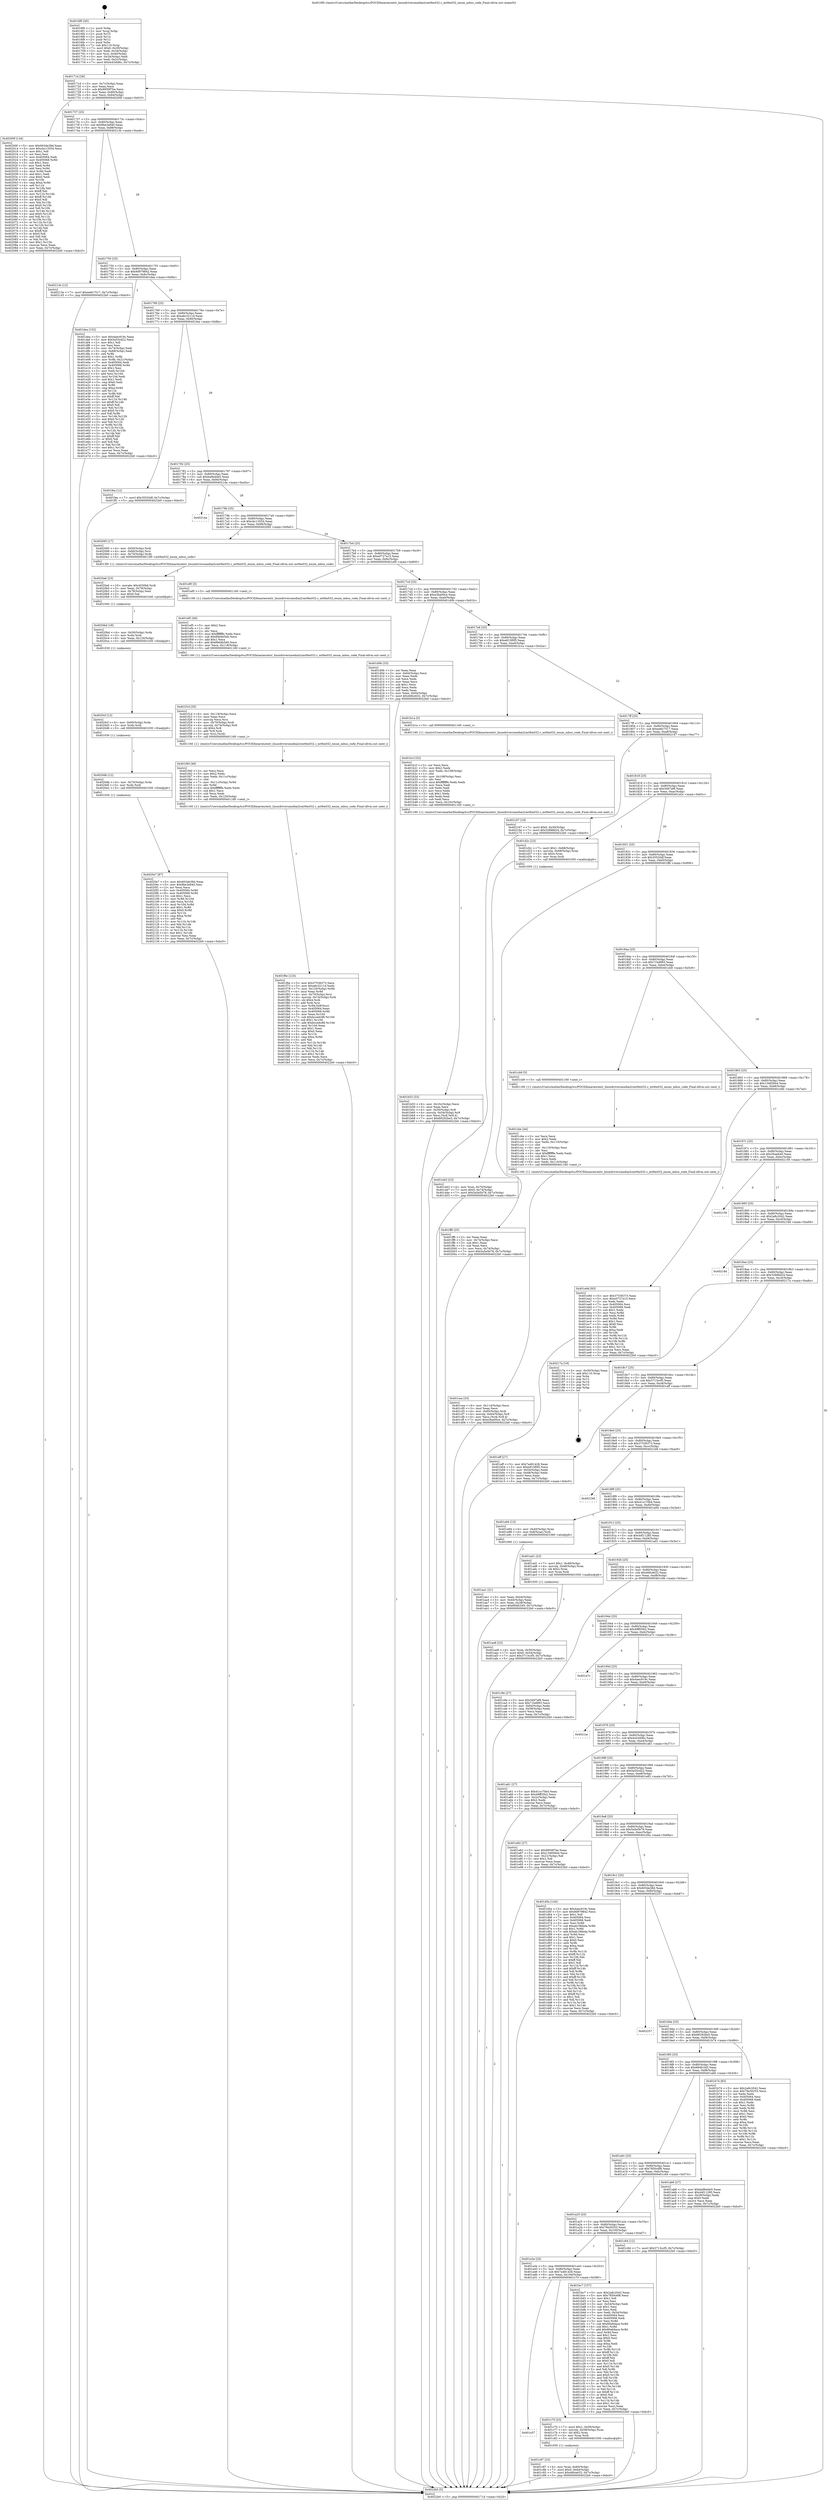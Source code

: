digraph "0x4016f0" {
  label = "0x4016f0 (/mnt/c/Users/mathe/Desktop/tcc/POCII/binaries/extr_linuxdriversmediai2cmt9m032.c_mt9m032_enum_mbus_code_Final-ollvm.out::main(0))"
  labelloc = "t"
  node[shape=record]

  Entry [label="",width=0.3,height=0.3,shape=circle,fillcolor=black,style=filled]
  "0x40171d" [label="{
     0x40171d [26]\l
     | [instrs]\l
     &nbsp;&nbsp;0x40171d \<+3\>: mov -0x7c(%rbp),%eax\l
     &nbsp;&nbsp;0x401720 \<+2\>: mov %eax,%ecx\l
     &nbsp;&nbsp;0x401722 \<+6\>: sub $0x8959f7be,%ecx\l
     &nbsp;&nbsp;0x401728 \<+3\>: mov %eax,-0x80(%rbp)\l
     &nbsp;&nbsp;0x40172b \<+6\>: mov %ecx,-0x84(%rbp)\l
     &nbsp;&nbsp;0x401731 \<+6\>: je 000000000040200f \<main+0x91f\>\l
  }"]
  "0x40200f" [label="{
     0x40200f [134]\l
     | [instrs]\l
     &nbsp;&nbsp;0x40200f \<+5\>: mov $0x603de38d,%eax\l
     &nbsp;&nbsp;0x402014 \<+5\>: mov $0xcbc13554,%ecx\l
     &nbsp;&nbsp;0x402019 \<+2\>: mov $0x1,%dl\l
     &nbsp;&nbsp;0x40201b \<+2\>: xor %esi,%esi\l
     &nbsp;&nbsp;0x40201d \<+7\>: mov 0x405064,%edi\l
     &nbsp;&nbsp;0x402024 \<+8\>: mov 0x405068,%r8d\l
     &nbsp;&nbsp;0x40202c \<+3\>: sub $0x1,%esi\l
     &nbsp;&nbsp;0x40202f \<+3\>: mov %edi,%r9d\l
     &nbsp;&nbsp;0x402032 \<+3\>: add %esi,%r9d\l
     &nbsp;&nbsp;0x402035 \<+4\>: imul %r9d,%edi\l
     &nbsp;&nbsp;0x402039 \<+3\>: and $0x1,%edi\l
     &nbsp;&nbsp;0x40203c \<+3\>: cmp $0x0,%edi\l
     &nbsp;&nbsp;0x40203f \<+4\>: sete %r10b\l
     &nbsp;&nbsp;0x402043 \<+4\>: cmp $0xa,%r8d\l
     &nbsp;&nbsp;0x402047 \<+4\>: setl %r11b\l
     &nbsp;&nbsp;0x40204b \<+3\>: mov %r10b,%bl\l
     &nbsp;&nbsp;0x40204e \<+3\>: xor $0xff,%bl\l
     &nbsp;&nbsp;0x402051 \<+3\>: mov %r11b,%r14b\l
     &nbsp;&nbsp;0x402054 \<+4\>: xor $0xff,%r14b\l
     &nbsp;&nbsp;0x402058 \<+3\>: xor $0x0,%dl\l
     &nbsp;&nbsp;0x40205b \<+3\>: mov %bl,%r15b\l
     &nbsp;&nbsp;0x40205e \<+4\>: and $0x0,%r15b\l
     &nbsp;&nbsp;0x402062 \<+3\>: and %dl,%r10b\l
     &nbsp;&nbsp;0x402065 \<+3\>: mov %r14b,%r12b\l
     &nbsp;&nbsp;0x402068 \<+4\>: and $0x0,%r12b\l
     &nbsp;&nbsp;0x40206c \<+3\>: and %dl,%r11b\l
     &nbsp;&nbsp;0x40206f \<+3\>: or %r10b,%r15b\l
     &nbsp;&nbsp;0x402072 \<+3\>: or %r11b,%r12b\l
     &nbsp;&nbsp;0x402075 \<+3\>: xor %r12b,%r15b\l
     &nbsp;&nbsp;0x402078 \<+3\>: or %r14b,%bl\l
     &nbsp;&nbsp;0x40207b \<+3\>: xor $0xff,%bl\l
     &nbsp;&nbsp;0x40207e \<+3\>: or $0x0,%dl\l
     &nbsp;&nbsp;0x402081 \<+2\>: and %dl,%bl\l
     &nbsp;&nbsp;0x402083 \<+3\>: or %bl,%r15b\l
     &nbsp;&nbsp;0x402086 \<+4\>: test $0x1,%r15b\l
     &nbsp;&nbsp;0x40208a \<+3\>: cmovne %ecx,%eax\l
     &nbsp;&nbsp;0x40208d \<+3\>: mov %eax,-0x7c(%rbp)\l
     &nbsp;&nbsp;0x402090 \<+5\>: jmp 00000000004022b0 \<main+0xbc0\>\l
  }"]
  "0x401737" [label="{
     0x401737 [25]\l
     | [instrs]\l
     &nbsp;&nbsp;0x401737 \<+5\>: jmp 000000000040173c \<main+0x4c\>\l
     &nbsp;&nbsp;0x40173c \<+3\>: mov -0x80(%rbp),%eax\l
     &nbsp;&nbsp;0x40173f \<+5\>: sub $0x9be3a940,%eax\l
     &nbsp;&nbsp;0x401744 \<+6\>: mov %eax,-0x88(%rbp)\l
     &nbsp;&nbsp;0x40174a \<+6\>: je 000000000040213e \<main+0xa4e\>\l
  }"]
  Exit [label="",width=0.3,height=0.3,shape=circle,fillcolor=black,style=filled,peripheries=2]
  "0x40213e" [label="{
     0x40213e [12]\l
     | [instrs]\l
     &nbsp;&nbsp;0x40213e \<+7\>: movl $0xee6c7517,-0x7c(%rbp)\l
     &nbsp;&nbsp;0x402145 \<+5\>: jmp 00000000004022b0 \<main+0xbc0\>\l
  }"]
  "0x401750" [label="{
     0x401750 [25]\l
     | [instrs]\l
     &nbsp;&nbsp;0x401750 \<+5\>: jmp 0000000000401755 \<main+0x65\>\l
     &nbsp;&nbsp;0x401755 \<+3\>: mov -0x80(%rbp),%eax\l
     &nbsp;&nbsp;0x401758 \<+5\>: sub $0x9d979842,%eax\l
     &nbsp;&nbsp;0x40175d \<+6\>: mov %eax,-0x8c(%rbp)\l
     &nbsp;&nbsp;0x401763 \<+6\>: je 0000000000401dea \<main+0x6fa\>\l
  }"]
  "0x4020e7" [label="{
     0x4020e7 [87]\l
     | [instrs]\l
     &nbsp;&nbsp;0x4020e7 \<+5\>: mov $0x603de38d,%eax\l
     &nbsp;&nbsp;0x4020ec \<+5\>: mov $0x9be3a940,%esi\l
     &nbsp;&nbsp;0x4020f1 \<+2\>: xor %ecx,%ecx\l
     &nbsp;&nbsp;0x4020f3 \<+8\>: mov 0x405064,%r8d\l
     &nbsp;&nbsp;0x4020fb \<+8\>: mov 0x405068,%r9d\l
     &nbsp;&nbsp;0x402103 \<+3\>: sub $0x1,%ecx\l
     &nbsp;&nbsp;0x402106 \<+3\>: mov %r8d,%r10d\l
     &nbsp;&nbsp;0x402109 \<+3\>: add %ecx,%r10d\l
     &nbsp;&nbsp;0x40210c \<+4\>: imul %r10d,%r8d\l
     &nbsp;&nbsp;0x402110 \<+4\>: and $0x1,%r8d\l
     &nbsp;&nbsp;0x402114 \<+4\>: cmp $0x0,%r8d\l
     &nbsp;&nbsp;0x402118 \<+4\>: sete %r11b\l
     &nbsp;&nbsp;0x40211c \<+4\>: cmp $0xa,%r9d\l
     &nbsp;&nbsp;0x402120 \<+3\>: setl %bl\l
     &nbsp;&nbsp;0x402123 \<+3\>: mov %r11b,%r14b\l
     &nbsp;&nbsp;0x402126 \<+3\>: and %bl,%r14b\l
     &nbsp;&nbsp;0x402129 \<+3\>: xor %bl,%r11b\l
     &nbsp;&nbsp;0x40212c \<+3\>: or %r11b,%r14b\l
     &nbsp;&nbsp;0x40212f \<+4\>: test $0x1,%r14b\l
     &nbsp;&nbsp;0x402133 \<+3\>: cmovne %esi,%eax\l
     &nbsp;&nbsp;0x402136 \<+3\>: mov %eax,-0x7c(%rbp)\l
     &nbsp;&nbsp;0x402139 \<+5\>: jmp 00000000004022b0 \<main+0xbc0\>\l
  }"]
  "0x401dea" [label="{
     0x401dea [152]\l
     | [instrs]\l
     &nbsp;&nbsp;0x401dea \<+5\>: mov $0x4aec919c,%eax\l
     &nbsp;&nbsp;0x401def \<+5\>: mov $0x5a55cd22,%ecx\l
     &nbsp;&nbsp;0x401df4 \<+2\>: mov $0x1,%dl\l
     &nbsp;&nbsp;0x401df6 \<+2\>: xor %esi,%esi\l
     &nbsp;&nbsp;0x401df8 \<+3\>: mov -0x74(%rbp),%edi\l
     &nbsp;&nbsp;0x401dfb \<+3\>: cmp -0x68(%rbp),%edi\l
     &nbsp;&nbsp;0x401dfe \<+4\>: setl %r8b\l
     &nbsp;&nbsp;0x401e02 \<+4\>: and $0x1,%r8b\l
     &nbsp;&nbsp;0x401e06 \<+4\>: mov %r8b,-0x21(%rbp)\l
     &nbsp;&nbsp;0x401e0a \<+7\>: mov 0x405064,%edi\l
     &nbsp;&nbsp;0x401e11 \<+8\>: mov 0x405068,%r9d\l
     &nbsp;&nbsp;0x401e19 \<+3\>: sub $0x1,%esi\l
     &nbsp;&nbsp;0x401e1c \<+3\>: mov %edi,%r10d\l
     &nbsp;&nbsp;0x401e1f \<+3\>: add %esi,%r10d\l
     &nbsp;&nbsp;0x401e22 \<+4\>: imul %r10d,%edi\l
     &nbsp;&nbsp;0x401e26 \<+3\>: and $0x1,%edi\l
     &nbsp;&nbsp;0x401e29 \<+3\>: cmp $0x0,%edi\l
     &nbsp;&nbsp;0x401e2c \<+4\>: sete %r8b\l
     &nbsp;&nbsp;0x401e30 \<+4\>: cmp $0xa,%r9d\l
     &nbsp;&nbsp;0x401e34 \<+4\>: setl %r11b\l
     &nbsp;&nbsp;0x401e38 \<+3\>: mov %r8b,%bl\l
     &nbsp;&nbsp;0x401e3b \<+3\>: xor $0xff,%bl\l
     &nbsp;&nbsp;0x401e3e \<+3\>: mov %r11b,%r14b\l
     &nbsp;&nbsp;0x401e41 \<+4\>: xor $0xff,%r14b\l
     &nbsp;&nbsp;0x401e45 \<+3\>: xor $0x0,%dl\l
     &nbsp;&nbsp;0x401e48 \<+3\>: mov %bl,%r15b\l
     &nbsp;&nbsp;0x401e4b \<+4\>: and $0x0,%r15b\l
     &nbsp;&nbsp;0x401e4f \<+3\>: and %dl,%r8b\l
     &nbsp;&nbsp;0x401e52 \<+3\>: mov %r14b,%r12b\l
     &nbsp;&nbsp;0x401e55 \<+4\>: and $0x0,%r12b\l
     &nbsp;&nbsp;0x401e59 \<+3\>: and %dl,%r11b\l
     &nbsp;&nbsp;0x401e5c \<+3\>: or %r8b,%r15b\l
     &nbsp;&nbsp;0x401e5f \<+3\>: or %r11b,%r12b\l
     &nbsp;&nbsp;0x401e62 \<+3\>: xor %r12b,%r15b\l
     &nbsp;&nbsp;0x401e65 \<+3\>: or %r14b,%bl\l
     &nbsp;&nbsp;0x401e68 \<+3\>: xor $0xff,%bl\l
     &nbsp;&nbsp;0x401e6b \<+3\>: or $0x0,%dl\l
     &nbsp;&nbsp;0x401e6e \<+2\>: and %dl,%bl\l
     &nbsp;&nbsp;0x401e70 \<+3\>: or %bl,%r15b\l
     &nbsp;&nbsp;0x401e73 \<+4\>: test $0x1,%r15b\l
     &nbsp;&nbsp;0x401e77 \<+3\>: cmovne %ecx,%eax\l
     &nbsp;&nbsp;0x401e7a \<+3\>: mov %eax,-0x7c(%rbp)\l
     &nbsp;&nbsp;0x401e7d \<+5\>: jmp 00000000004022b0 \<main+0xbc0\>\l
  }"]
  "0x401769" [label="{
     0x401769 [25]\l
     | [instrs]\l
     &nbsp;&nbsp;0x401769 \<+5\>: jmp 000000000040176e \<main+0x7e\>\l
     &nbsp;&nbsp;0x40176e \<+3\>: mov -0x80(%rbp),%eax\l
     &nbsp;&nbsp;0x401771 \<+5\>: sub $0xa6c3211d,%eax\l
     &nbsp;&nbsp;0x401776 \<+6\>: mov %eax,-0x90(%rbp)\l
     &nbsp;&nbsp;0x40177c \<+6\>: je 0000000000401fea \<main+0x8fa\>\l
  }"]
  "0x4020db" [label="{
     0x4020db [12]\l
     | [instrs]\l
     &nbsp;&nbsp;0x4020db \<+4\>: mov -0x70(%rbp),%rdx\l
     &nbsp;&nbsp;0x4020df \<+3\>: mov %rdx,%rdi\l
     &nbsp;&nbsp;0x4020e2 \<+5\>: call 0000000000401030 \<free@plt\>\l
     | [calls]\l
     &nbsp;&nbsp;0x401030 \{1\} (unknown)\l
  }"]
  "0x401fea" [label="{
     0x401fea [12]\l
     | [instrs]\l
     &nbsp;&nbsp;0x401fea \<+7\>: movl $0x35520df,-0x7c(%rbp)\l
     &nbsp;&nbsp;0x401ff1 \<+5\>: jmp 00000000004022b0 \<main+0xbc0\>\l
  }"]
  "0x401782" [label="{
     0x401782 [25]\l
     | [instrs]\l
     &nbsp;&nbsp;0x401782 \<+5\>: jmp 0000000000401787 \<main+0x97\>\l
     &nbsp;&nbsp;0x401787 \<+3\>: mov -0x80(%rbp),%eax\l
     &nbsp;&nbsp;0x40178a \<+5\>: sub $0xba9b4de5,%eax\l
     &nbsp;&nbsp;0x40178f \<+6\>: mov %eax,-0x94(%rbp)\l
     &nbsp;&nbsp;0x401795 \<+6\>: je 000000000040214a \<main+0xa5a\>\l
  }"]
  "0x4020cf" [label="{
     0x4020cf [12]\l
     | [instrs]\l
     &nbsp;&nbsp;0x4020cf \<+4\>: mov -0x60(%rbp),%rdx\l
     &nbsp;&nbsp;0x4020d3 \<+3\>: mov %rdx,%rdi\l
     &nbsp;&nbsp;0x4020d6 \<+5\>: call 0000000000401030 \<free@plt\>\l
     | [calls]\l
     &nbsp;&nbsp;0x401030 \{1\} (unknown)\l
  }"]
  "0x40214a" [label="{
     0x40214a\l
  }", style=dashed]
  "0x40179b" [label="{
     0x40179b [25]\l
     | [instrs]\l
     &nbsp;&nbsp;0x40179b \<+5\>: jmp 00000000004017a0 \<main+0xb0\>\l
     &nbsp;&nbsp;0x4017a0 \<+3\>: mov -0x80(%rbp),%eax\l
     &nbsp;&nbsp;0x4017a3 \<+5\>: sub $0xcbc13554,%eax\l
     &nbsp;&nbsp;0x4017a8 \<+6\>: mov %eax,-0x98(%rbp)\l
     &nbsp;&nbsp;0x4017ae \<+6\>: je 0000000000402095 \<main+0x9a5\>\l
  }"]
  "0x4020bd" [label="{
     0x4020bd [18]\l
     | [instrs]\l
     &nbsp;&nbsp;0x4020bd \<+4\>: mov -0x50(%rbp),%rdx\l
     &nbsp;&nbsp;0x4020c1 \<+3\>: mov %rdx,%rdi\l
     &nbsp;&nbsp;0x4020c4 \<+6\>: mov %eax,-0x124(%rbp)\l
     &nbsp;&nbsp;0x4020ca \<+5\>: call 0000000000401030 \<free@plt\>\l
     | [calls]\l
     &nbsp;&nbsp;0x401030 \{1\} (unknown)\l
  }"]
  "0x402095" [label="{
     0x402095 [17]\l
     | [instrs]\l
     &nbsp;&nbsp;0x402095 \<+4\>: mov -0x50(%rbp),%rdi\l
     &nbsp;&nbsp;0x402099 \<+4\>: mov -0x60(%rbp),%rsi\l
     &nbsp;&nbsp;0x40209d \<+4\>: mov -0x70(%rbp),%rdx\l
     &nbsp;&nbsp;0x4020a1 \<+5\>: call 00000000004013f0 \<mt9m032_enum_mbus_code\>\l
     | [calls]\l
     &nbsp;&nbsp;0x4013f0 \{1\} (/mnt/c/Users/mathe/Desktop/tcc/POCII/binaries/extr_linuxdriversmediai2cmt9m032.c_mt9m032_enum_mbus_code_Final-ollvm.out::mt9m032_enum_mbus_code)\l
  }"]
  "0x4017b4" [label="{
     0x4017b4 [25]\l
     | [instrs]\l
     &nbsp;&nbsp;0x4017b4 \<+5\>: jmp 00000000004017b9 \<main+0xc9\>\l
     &nbsp;&nbsp;0x4017b9 \<+3\>: mov -0x80(%rbp),%eax\l
     &nbsp;&nbsp;0x4017bc \<+5\>: sub $0xe0727a15,%eax\l
     &nbsp;&nbsp;0x4017c1 \<+6\>: mov %eax,-0x9c(%rbp)\l
     &nbsp;&nbsp;0x4017c7 \<+6\>: je 0000000000401ef0 \<main+0x800\>\l
  }"]
  "0x4020a6" [label="{
     0x4020a6 [23]\l
     | [instrs]\l
     &nbsp;&nbsp;0x4020a6 \<+10\>: movabs $0x4030b6,%rdi\l
     &nbsp;&nbsp;0x4020b0 \<+3\>: mov %eax,-0x78(%rbp)\l
     &nbsp;&nbsp;0x4020b3 \<+3\>: mov -0x78(%rbp),%esi\l
     &nbsp;&nbsp;0x4020b6 \<+2\>: mov $0x0,%al\l
     &nbsp;&nbsp;0x4020b8 \<+5\>: call 0000000000401040 \<printf@plt\>\l
     | [calls]\l
     &nbsp;&nbsp;0x401040 \{1\} (unknown)\l
  }"]
  "0x401ef0" [label="{
     0x401ef0 [5]\l
     | [instrs]\l
     &nbsp;&nbsp;0x401ef0 \<+5\>: call 0000000000401160 \<next_i\>\l
     | [calls]\l
     &nbsp;&nbsp;0x401160 \{1\} (/mnt/c/Users/mathe/Desktop/tcc/POCII/binaries/extr_linuxdriversmediai2cmt9m032.c_mt9m032_enum_mbus_code_Final-ollvm.out::next_i)\l
  }"]
  "0x4017cd" [label="{
     0x4017cd [25]\l
     | [instrs]\l
     &nbsp;&nbsp;0x4017cd \<+5\>: jmp 00000000004017d2 \<main+0xe2\>\l
     &nbsp;&nbsp;0x4017d2 \<+3\>: mov -0x80(%rbp),%eax\l
     &nbsp;&nbsp;0x4017d5 \<+5\>: sub $0xe3ba00ce,%eax\l
     &nbsp;&nbsp;0x4017da \<+6\>: mov %eax,-0xa0(%rbp)\l
     &nbsp;&nbsp;0x4017e0 \<+6\>: je 0000000000401d0b \<main+0x61b\>\l
  }"]
  "0x401f6e" [label="{
     0x401f6e [124]\l
     | [instrs]\l
     &nbsp;&nbsp;0x401f6e \<+5\>: mov $0x37536373,%ecx\l
     &nbsp;&nbsp;0x401f73 \<+5\>: mov $0xa6c3211d,%edx\l
     &nbsp;&nbsp;0x401f78 \<+7\>: mov -0x120(%rbp),%r9d\l
     &nbsp;&nbsp;0x401f7f \<+4\>: imul %eax,%r9d\l
     &nbsp;&nbsp;0x401f83 \<+4\>: mov -0x70(%rbp),%rsi\l
     &nbsp;&nbsp;0x401f87 \<+4\>: movslq -0x74(%rbp),%rdi\l
     &nbsp;&nbsp;0x401f8b \<+4\>: shl $0x4,%rdi\l
     &nbsp;&nbsp;0x401f8f \<+3\>: add %rdi,%rsi\l
     &nbsp;&nbsp;0x401f92 \<+4\>: mov %r9d,0x8(%rsi)\l
     &nbsp;&nbsp;0x401f96 \<+7\>: mov 0x405064,%eax\l
     &nbsp;&nbsp;0x401f9d \<+8\>: mov 0x405068,%r9d\l
     &nbsp;&nbsp;0x401fa5 \<+3\>: mov %eax,%r10d\l
     &nbsp;&nbsp;0x401fa8 \<+7\>: sub $0xbccedc88,%r10d\l
     &nbsp;&nbsp;0x401faf \<+4\>: sub $0x1,%r10d\l
     &nbsp;&nbsp;0x401fb3 \<+7\>: add $0xbccedc88,%r10d\l
     &nbsp;&nbsp;0x401fba \<+4\>: imul %r10d,%eax\l
     &nbsp;&nbsp;0x401fbe \<+3\>: and $0x1,%eax\l
     &nbsp;&nbsp;0x401fc1 \<+3\>: cmp $0x0,%eax\l
     &nbsp;&nbsp;0x401fc4 \<+4\>: sete %r11b\l
     &nbsp;&nbsp;0x401fc8 \<+4\>: cmp $0xa,%r9d\l
     &nbsp;&nbsp;0x401fcc \<+3\>: setl %bl\l
     &nbsp;&nbsp;0x401fcf \<+3\>: mov %r11b,%r14b\l
     &nbsp;&nbsp;0x401fd2 \<+3\>: and %bl,%r14b\l
     &nbsp;&nbsp;0x401fd5 \<+3\>: xor %bl,%r11b\l
     &nbsp;&nbsp;0x401fd8 \<+3\>: or %r11b,%r14b\l
     &nbsp;&nbsp;0x401fdb \<+4\>: test $0x1,%r14b\l
     &nbsp;&nbsp;0x401fdf \<+3\>: cmovne %edx,%ecx\l
     &nbsp;&nbsp;0x401fe2 \<+3\>: mov %ecx,-0x7c(%rbp)\l
     &nbsp;&nbsp;0x401fe5 \<+5\>: jmp 00000000004022b0 \<main+0xbc0\>\l
  }"]
  "0x401d0b" [label="{
     0x401d0b [33]\l
     | [instrs]\l
     &nbsp;&nbsp;0x401d0b \<+2\>: xor %eax,%eax\l
     &nbsp;&nbsp;0x401d0d \<+3\>: mov -0x64(%rbp),%ecx\l
     &nbsp;&nbsp;0x401d10 \<+2\>: mov %eax,%edx\l
     &nbsp;&nbsp;0x401d12 \<+2\>: sub %ecx,%edx\l
     &nbsp;&nbsp;0x401d14 \<+2\>: mov %eax,%ecx\l
     &nbsp;&nbsp;0x401d16 \<+3\>: sub $0x1,%ecx\l
     &nbsp;&nbsp;0x401d19 \<+2\>: add %ecx,%edx\l
     &nbsp;&nbsp;0x401d1b \<+2\>: sub %edx,%eax\l
     &nbsp;&nbsp;0x401d1d \<+3\>: mov %eax,-0x64(%rbp)\l
     &nbsp;&nbsp;0x401d20 \<+7\>: movl $0x46fce632,-0x7c(%rbp)\l
     &nbsp;&nbsp;0x401d27 \<+5\>: jmp 00000000004022b0 \<main+0xbc0\>\l
  }"]
  "0x4017e6" [label="{
     0x4017e6 [25]\l
     | [instrs]\l
     &nbsp;&nbsp;0x4017e6 \<+5\>: jmp 00000000004017eb \<main+0xfb\>\l
     &nbsp;&nbsp;0x4017eb \<+3\>: mov -0x80(%rbp),%eax\l
     &nbsp;&nbsp;0x4017ee \<+5\>: sub $0xe815f0f5,%eax\l
     &nbsp;&nbsp;0x4017f3 \<+6\>: mov %eax,-0xa4(%rbp)\l
     &nbsp;&nbsp;0x4017f9 \<+6\>: je 0000000000401b1a \<main+0x42a\>\l
  }"]
  "0x401f40" [label="{
     0x401f40 [46]\l
     | [instrs]\l
     &nbsp;&nbsp;0x401f40 \<+2\>: xor %ecx,%ecx\l
     &nbsp;&nbsp;0x401f42 \<+5\>: mov $0x2,%edx\l
     &nbsp;&nbsp;0x401f47 \<+6\>: mov %edx,-0x11c(%rbp)\l
     &nbsp;&nbsp;0x401f4d \<+1\>: cltd\l
     &nbsp;&nbsp;0x401f4e \<+7\>: mov -0x11c(%rbp),%r9d\l
     &nbsp;&nbsp;0x401f55 \<+3\>: idiv %r9d\l
     &nbsp;&nbsp;0x401f58 \<+6\>: imul $0xfffffffe,%edx,%edx\l
     &nbsp;&nbsp;0x401f5e \<+3\>: sub $0x1,%ecx\l
     &nbsp;&nbsp;0x401f61 \<+2\>: sub %ecx,%edx\l
     &nbsp;&nbsp;0x401f63 \<+6\>: mov %edx,-0x120(%rbp)\l
     &nbsp;&nbsp;0x401f69 \<+5\>: call 0000000000401160 \<next_i\>\l
     | [calls]\l
     &nbsp;&nbsp;0x401160 \{1\} (/mnt/c/Users/mathe/Desktop/tcc/POCII/binaries/extr_linuxdriversmediai2cmt9m032.c_mt9m032_enum_mbus_code_Final-ollvm.out::next_i)\l
  }"]
  "0x401b1a" [label="{
     0x401b1a [5]\l
     | [instrs]\l
     &nbsp;&nbsp;0x401b1a \<+5\>: call 0000000000401160 \<next_i\>\l
     | [calls]\l
     &nbsp;&nbsp;0x401160 \{1\} (/mnt/c/Users/mathe/Desktop/tcc/POCII/binaries/extr_linuxdriversmediai2cmt9m032.c_mt9m032_enum_mbus_code_Final-ollvm.out::next_i)\l
  }"]
  "0x4017ff" [label="{
     0x4017ff [25]\l
     | [instrs]\l
     &nbsp;&nbsp;0x4017ff \<+5\>: jmp 0000000000401804 \<main+0x114\>\l
     &nbsp;&nbsp;0x401804 \<+3\>: mov -0x80(%rbp),%eax\l
     &nbsp;&nbsp;0x401807 \<+5\>: sub $0xee6c7517,%eax\l
     &nbsp;&nbsp;0x40180c \<+6\>: mov %eax,-0xa8(%rbp)\l
     &nbsp;&nbsp;0x401812 \<+6\>: je 0000000000402167 \<main+0xa77\>\l
  }"]
  "0x401f1d" [label="{
     0x401f1d [35]\l
     | [instrs]\l
     &nbsp;&nbsp;0x401f1d \<+6\>: mov -0x118(%rbp),%ecx\l
     &nbsp;&nbsp;0x401f23 \<+3\>: imul %eax,%ecx\l
     &nbsp;&nbsp;0x401f26 \<+3\>: movslq %ecx,%rsi\l
     &nbsp;&nbsp;0x401f29 \<+4\>: mov -0x70(%rbp),%rdi\l
     &nbsp;&nbsp;0x401f2d \<+4\>: movslq -0x74(%rbp),%r8\l
     &nbsp;&nbsp;0x401f31 \<+4\>: shl $0x4,%r8\l
     &nbsp;&nbsp;0x401f35 \<+3\>: add %r8,%rdi\l
     &nbsp;&nbsp;0x401f38 \<+3\>: mov %rsi,(%rdi)\l
     &nbsp;&nbsp;0x401f3b \<+5\>: call 0000000000401160 \<next_i\>\l
     | [calls]\l
     &nbsp;&nbsp;0x401160 \{1\} (/mnt/c/Users/mathe/Desktop/tcc/POCII/binaries/extr_linuxdriversmediai2cmt9m032.c_mt9m032_enum_mbus_code_Final-ollvm.out::next_i)\l
  }"]
  "0x402167" [label="{
     0x402167 [19]\l
     | [instrs]\l
     &nbsp;&nbsp;0x402167 \<+7\>: movl $0x0,-0x30(%rbp)\l
     &nbsp;&nbsp;0x40216e \<+7\>: movl $0x32888d24,-0x7c(%rbp)\l
     &nbsp;&nbsp;0x402175 \<+5\>: jmp 00000000004022b0 \<main+0xbc0\>\l
  }"]
  "0x401818" [label="{
     0x401818 [25]\l
     | [instrs]\l
     &nbsp;&nbsp;0x401818 \<+5\>: jmp 000000000040181d \<main+0x12d\>\l
     &nbsp;&nbsp;0x40181d \<+3\>: mov -0x80(%rbp),%eax\l
     &nbsp;&nbsp;0x401820 \<+5\>: sub $0x3497af9,%eax\l
     &nbsp;&nbsp;0x401825 \<+6\>: mov %eax,-0xac(%rbp)\l
     &nbsp;&nbsp;0x40182b \<+6\>: je 0000000000401d2c \<main+0x63c\>\l
  }"]
  "0x401ef5" [label="{
     0x401ef5 [40]\l
     | [instrs]\l
     &nbsp;&nbsp;0x401ef5 \<+5\>: mov $0x2,%ecx\l
     &nbsp;&nbsp;0x401efa \<+1\>: cltd\l
     &nbsp;&nbsp;0x401efb \<+2\>: idiv %ecx\l
     &nbsp;&nbsp;0x401efd \<+6\>: imul $0xfffffffe,%edx,%ecx\l
     &nbsp;&nbsp;0x401f03 \<+6\>: sub $0x89d4b5d0,%ecx\l
     &nbsp;&nbsp;0x401f09 \<+3\>: add $0x1,%ecx\l
     &nbsp;&nbsp;0x401f0c \<+6\>: add $0x89d4b5d0,%ecx\l
     &nbsp;&nbsp;0x401f12 \<+6\>: mov %ecx,-0x118(%rbp)\l
     &nbsp;&nbsp;0x401f18 \<+5\>: call 0000000000401160 \<next_i\>\l
     | [calls]\l
     &nbsp;&nbsp;0x401160 \{1\} (/mnt/c/Users/mathe/Desktop/tcc/POCII/binaries/extr_linuxdriversmediai2cmt9m032.c_mt9m032_enum_mbus_code_Final-ollvm.out::next_i)\l
  }"]
  "0x401d2c" [label="{
     0x401d2c [23]\l
     | [instrs]\l
     &nbsp;&nbsp;0x401d2c \<+7\>: movl $0x1,-0x68(%rbp)\l
     &nbsp;&nbsp;0x401d33 \<+4\>: movslq -0x68(%rbp),%rax\l
     &nbsp;&nbsp;0x401d37 \<+4\>: shl $0x4,%rax\l
     &nbsp;&nbsp;0x401d3b \<+3\>: mov %rax,%rdi\l
     &nbsp;&nbsp;0x401d3e \<+5\>: call 0000000000401050 \<malloc@plt\>\l
     | [calls]\l
     &nbsp;&nbsp;0x401050 \{1\} (unknown)\l
  }"]
  "0x401831" [label="{
     0x401831 [25]\l
     | [instrs]\l
     &nbsp;&nbsp;0x401831 \<+5\>: jmp 0000000000401836 \<main+0x146\>\l
     &nbsp;&nbsp;0x401836 \<+3\>: mov -0x80(%rbp),%eax\l
     &nbsp;&nbsp;0x401839 \<+5\>: sub $0x35520df,%eax\l
     &nbsp;&nbsp;0x40183e \<+6\>: mov %eax,-0xb0(%rbp)\l
     &nbsp;&nbsp;0x401844 \<+6\>: je 0000000000401ff6 \<main+0x906\>\l
  }"]
  "0x401d43" [label="{
     0x401d43 [23]\l
     | [instrs]\l
     &nbsp;&nbsp;0x401d43 \<+4\>: mov %rax,-0x70(%rbp)\l
     &nbsp;&nbsp;0x401d47 \<+7\>: movl $0x0,-0x74(%rbp)\l
     &nbsp;&nbsp;0x401d4e \<+7\>: movl $0x5a5e5b78,-0x7c(%rbp)\l
     &nbsp;&nbsp;0x401d55 \<+5\>: jmp 00000000004022b0 \<main+0xbc0\>\l
  }"]
  "0x401ff6" [label="{
     0x401ff6 [25]\l
     | [instrs]\l
     &nbsp;&nbsp;0x401ff6 \<+2\>: xor %eax,%eax\l
     &nbsp;&nbsp;0x401ff8 \<+3\>: mov -0x74(%rbp),%ecx\l
     &nbsp;&nbsp;0x401ffb \<+3\>: sub $0x1,%eax\l
     &nbsp;&nbsp;0x401ffe \<+2\>: sub %eax,%ecx\l
     &nbsp;&nbsp;0x402000 \<+3\>: mov %ecx,-0x74(%rbp)\l
     &nbsp;&nbsp;0x402003 \<+7\>: movl $0x5a5e5b78,-0x7c(%rbp)\l
     &nbsp;&nbsp;0x40200a \<+5\>: jmp 00000000004022b0 \<main+0xbc0\>\l
  }"]
  "0x40184a" [label="{
     0x40184a [25]\l
     | [instrs]\l
     &nbsp;&nbsp;0x40184a \<+5\>: jmp 000000000040184f \<main+0x15f\>\l
     &nbsp;&nbsp;0x40184f \<+3\>: mov -0x80(%rbp),%eax\l
     &nbsp;&nbsp;0x401852 \<+5\>: sub $0x71bd993,%eax\l
     &nbsp;&nbsp;0x401857 \<+6\>: mov %eax,-0xb4(%rbp)\l
     &nbsp;&nbsp;0x40185d \<+6\>: je 0000000000401cb9 \<main+0x5c9\>\l
  }"]
  "0x401cea" [label="{
     0x401cea [33]\l
     | [instrs]\l
     &nbsp;&nbsp;0x401cea \<+6\>: mov -0x114(%rbp),%ecx\l
     &nbsp;&nbsp;0x401cf0 \<+3\>: imul %eax,%ecx\l
     &nbsp;&nbsp;0x401cf3 \<+4\>: mov -0x60(%rbp),%rdi\l
     &nbsp;&nbsp;0x401cf7 \<+4\>: movslq -0x64(%rbp),%r8\l
     &nbsp;&nbsp;0x401cfb \<+4\>: mov %ecx,(%rdi,%r8,4)\l
     &nbsp;&nbsp;0x401cff \<+7\>: movl $0xe3ba00ce,-0x7c(%rbp)\l
     &nbsp;&nbsp;0x401d06 \<+5\>: jmp 00000000004022b0 \<main+0xbc0\>\l
  }"]
  "0x401cb9" [label="{
     0x401cb9 [5]\l
     | [instrs]\l
     &nbsp;&nbsp;0x401cb9 \<+5\>: call 0000000000401160 \<next_i\>\l
     | [calls]\l
     &nbsp;&nbsp;0x401160 \{1\} (/mnt/c/Users/mathe/Desktop/tcc/POCII/binaries/extr_linuxdriversmediai2cmt9m032.c_mt9m032_enum_mbus_code_Final-ollvm.out::next_i)\l
  }"]
  "0x401863" [label="{
     0x401863 [25]\l
     | [instrs]\l
     &nbsp;&nbsp;0x401863 \<+5\>: jmp 0000000000401868 \<main+0x178\>\l
     &nbsp;&nbsp;0x401868 \<+3\>: mov -0x80(%rbp),%eax\l
     &nbsp;&nbsp;0x40186b \<+5\>: sub $0x13485844,%eax\l
     &nbsp;&nbsp;0x401870 \<+6\>: mov %eax,-0xb8(%rbp)\l
     &nbsp;&nbsp;0x401876 \<+6\>: je 0000000000401e9d \<main+0x7ad\>\l
  }"]
  "0x401cbe" [label="{
     0x401cbe [44]\l
     | [instrs]\l
     &nbsp;&nbsp;0x401cbe \<+2\>: xor %ecx,%ecx\l
     &nbsp;&nbsp;0x401cc0 \<+5\>: mov $0x2,%edx\l
     &nbsp;&nbsp;0x401cc5 \<+6\>: mov %edx,-0x110(%rbp)\l
     &nbsp;&nbsp;0x401ccb \<+1\>: cltd\l
     &nbsp;&nbsp;0x401ccc \<+6\>: mov -0x110(%rbp),%esi\l
     &nbsp;&nbsp;0x401cd2 \<+2\>: idiv %esi\l
     &nbsp;&nbsp;0x401cd4 \<+6\>: imul $0xfffffffe,%edx,%edx\l
     &nbsp;&nbsp;0x401cda \<+3\>: sub $0x1,%ecx\l
     &nbsp;&nbsp;0x401cdd \<+2\>: sub %ecx,%edx\l
     &nbsp;&nbsp;0x401cdf \<+6\>: mov %edx,-0x114(%rbp)\l
     &nbsp;&nbsp;0x401ce5 \<+5\>: call 0000000000401160 \<next_i\>\l
     | [calls]\l
     &nbsp;&nbsp;0x401160 \{1\} (/mnt/c/Users/mathe/Desktop/tcc/POCII/binaries/extr_linuxdriversmediai2cmt9m032.c_mt9m032_enum_mbus_code_Final-ollvm.out::next_i)\l
  }"]
  "0x401e9d" [label="{
     0x401e9d [83]\l
     | [instrs]\l
     &nbsp;&nbsp;0x401e9d \<+5\>: mov $0x37536373,%eax\l
     &nbsp;&nbsp;0x401ea2 \<+5\>: mov $0xe0727a15,%ecx\l
     &nbsp;&nbsp;0x401ea7 \<+2\>: xor %edx,%edx\l
     &nbsp;&nbsp;0x401ea9 \<+7\>: mov 0x405064,%esi\l
     &nbsp;&nbsp;0x401eb0 \<+7\>: mov 0x405068,%edi\l
     &nbsp;&nbsp;0x401eb7 \<+3\>: sub $0x1,%edx\l
     &nbsp;&nbsp;0x401eba \<+3\>: mov %esi,%r8d\l
     &nbsp;&nbsp;0x401ebd \<+3\>: add %edx,%r8d\l
     &nbsp;&nbsp;0x401ec0 \<+4\>: imul %r8d,%esi\l
     &nbsp;&nbsp;0x401ec4 \<+3\>: and $0x1,%esi\l
     &nbsp;&nbsp;0x401ec7 \<+3\>: cmp $0x0,%esi\l
     &nbsp;&nbsp;0x401eca \<+4\>: sete %r9b\l
     &nbsp;&nbsp;0x401ece \<+3\>: cmp $0xa,%edi\l
     &nbsp;&nbsp;0x401ed1 \<+4\>: setl %r10b\l
     &nbsp;&nbsp;0x401ed5 \<+3\>: mov %r9b,%r11b\l
     &nbsp;&nbsp;0x401ed8 \<+3\>: and %r10b,%r11b\l
     &nbsp;&nbsp;0x401edb \<+3\>: xor %r10b,%r9b\l
     &nbsp;&nbsp;0x401ede \<+3\>: or %r9b,%r11b\l
     &nbsp;&nbsp;0x401ee1 \<+4\>: test $0x1,%r11b\l
     &nbsp;&nbsp;0x401ee5 \<+3\>: cmovne %ecx,%eax\l
     &nbsp;&nbsp;0x401ee8 \<+3\>: mov %eax,-0x7c(%rbp)\l
     &nbsp;&nbsp;0x401eeb \<+5\>: jmp 00000000004022b0 \<main+0xbc0\>\l
  }"]
  "0x40187c" [label="{
     0x40187c [25]\l
     | [instrs]\l
     &nbsp;&nbsp;0x40187c \<+5\>: jmp 0000000000401881 \<main+0x191\>\l
     &nbsp;&nbsp;0x401881 \<+3\>: mov -0x80(%rbp),%eax\l
     &nbsp;&nbsp;0x401884 \<+5\>: sub $0x26aafce0,%eax\l
     &nbsp;&nbsp;0x401889 \<+6\>: mov %eax,-0xbc(%rbp)\l
     &nbsp;&nbsp;0x40188f \<+6\>: je 0000000000402156 \<main+0xa66\>\l
  }"]
  "0x401c87" [label="{
     0x401c87 [23]\l
     | [instrs]\l
     &nbsp;&nbsp;0x401c87 \<+4\>: mov %rax,-0x60(%rbp)\l
     &nbsp;&nbsp;0x401c8b \<+7\>: movl $0x0,-0x64(%rbp)\l
     &nbsp;&nbsp;0x401c92 \<+7\>: movl $0x46fce632,-0x7c(%rbp)\l
     &nbsp;&nbsp;0x401c99 \<+5\>: jmp 00000000004022b0 \<main+0xbc0\>\l
  }"]
  "0x402156" [label="{
     0x402156\l
  }", style=dashed]
  "0x401895" [label="{
     0x401895 [25]\l
     | [instrs]\l
     &nbsp;&nbsp;0x401895 \<+5\>: jmp 000000000040189a \<main+0x1aa\>\l
     &nbsp;&nbsp;0x40189a \<+3\>: mov -0x80(%rbp),%eax\l
     &nbsp;&nbsp;0x40189d \<+5\>: sub $0x2a8c2042,%eax\l
     &nbsp;&nbsp;0x4018a2 \<+6\>: mov %eax,-0xc0(%rbp)\l
     &nbsp;&nbsp;0x4018a8 \<+6\>: je 000000000040218d \<main+0xa9d\>\l
  }"]
  "0x401a57" [label="{
     0x401a57\l
  }", style=dashed]
  "0x40218d" [label="{
     0x40218d\l
  }", style=dashed]
  "0x4018ae" [label="{
     0x4018ae [25]\l
     | [instrs]\l
     &nbsp;&nbsp;0x4018ae \<+5\>: jmp 00000000004018b3 \<main+0x1c3\>\l
     &nbsp;&nbsp;0x4018b3 \<+3\>: mov -0x80(%rbp),%eax\l
     &nbsp;&nbsp;0x4018b6 \<+5\>: sub $0x32888d24,%eax\l
     &nbsp;&nbsp;0x4018bb \<+6\>: mov %eax,-0xc4(%rbp)\l
     &nbsp;&nbsp;0x4018c1 \<+6\>: je 000000000040217a \<main+0xa8a\>\l
  }"]
  "0x401c70" [label="{
     0x401c70 [23]\l
     | [instrs]\l
     &nbsp;&nbsp;0x401c70 \<+7\>: movl $0x1,-0x58(%rbp)\l
     &nbsp;&nbsp;0x401c77 \<+4\>: movslq -0x58(%rbp),%rax\l
     &nbsp;&nbsp;0x401c7b \<+4\>: shl $0x2,%rax\l
     &nbsp;&nbsp;0x401c7f \<+3\>: mov %rax,%rdi\l
     &nbsp;&nbsp;0x401c82 \<+5\>: call 0000000000401050 \<malloc@plt\>\l
     | [calls]\l
     &nbsp;&nbsp;0x401050 \{1\} (unknown)\l
  }"]
  "0x40217a" [label="{
     0x40217a [19]\l
     | [instrs]\l
     &nbsp;&nbsp;0x40217a \<+3\>: mov -0x30(%rbp),%eax\l
     &nbsp;&nbsp;0x40217d \<+7\>: add $0x110,%rsp\l
     &nbsp;&nbsp;0x402184 \<+1\>: pop %rbx\l
     &nbsp;&nbsp;0x402185 \<+2\>: pop %r12\l
     &nbsp;&nbsp;0x402187 \<+2\>: pop %r14\l
     &nbsp;&nbsp;0x402189 \<+2\>: pop %r15\l
     &nbsp;&nbsp;0x40218b \<+1\>: pop %rbp\l
     &nbsp;&nbsp;0x40218c \<+1\>: ret\l
  }"]
  "0x4018c7" [label="{
     0x4018c7 [25]\l
     | [instrs]\l
     &nbsp;&nbsp;0x4018c7 \<+5\>: jmp 00000000004018cc \<main+0x1dc\>\l
     &nbsp;&nbsp;0x4018cc \<+3\>: mov -0x80(%rbp),%eax\l
     &nbsp;&nbsp;0x4018cf \<+5\>: sub $0x3713ccf5,%eax\l
     &nbsp;&nbsp;0x4018d4 \<+6\>: mov %eax,-0xc8(%rbp)\l
     &nbsp;&nbsp;0x4018da \<+6\>: je 0000000000401aff \<main+0x40f\>\l
  }"]
  "0x401a3e" [label="{
     0x401a3e [25]\l
     | [instrs]\l
     &nbsp;&nbsp;0x401a3e \<+5\>: jmp 0000000000401a43 \<main+0x353\>\l
     &nbsp;&nbsp;0x401a43 \<+3\>: mov -0x80(%rbp),%eax\l
     &nbsp;&nbsp;0x401a46 \<+5\>: sub $0x7a481426,%eax\l
     &nbsp;&nbsp;0x401a4b \<+6\>: mov %eax,-0x104(%rbp)\l
     &nbsp;&nbsp;0x401a51 \<+6\>: je 0000000000401c70 \<main+0x580\>\l
  }"]
  "0x401aff" [label="{
     0x401aff [27]\l
     | [instrs]\l
     &nbsp;&nbsp;0x401aff \<+5\>: mov $0x7a481426,%eax\l
     &nbsp;&nbsp;0x401b04 \<+5\>: mov $0xe815f0f5,%ecx\l
     &nbsp;&nbsp;0x401b09 \<+3\>: mov -0x54(%rbp),%edx\l
     &nbsp;&nbsp;0x401b0c \<+3\>: cmp -0x48(%rbp),%edx\l
     &nbsp;&nbsp;0x401b0f \<+3\>: cmovl %ecx,%eax\l
     &nbsp;&nbsp;0x401b12 \<+3\>: mov %eax,-0x7c(%rbp)\l
     &nbsp;&nbsp;0x401b15 \<+5\>: jmp 00000000004022b0 \<main+0xbc0\>\l
  }"]
  "0x4018e0" [label="{
     0x4018e0 [25]\l
     | [instrs]\l
     &nbsp;&nbsp;0x4018e0 \<+5\>: jmp 00000000004018e5 \<main+0x1f5\>\l
     &nbsp;&nbsp;0x4018e5 \<+3\>: mov -0x80(%rbp),%eax\l
     &nbsp;&nbsp;0x4018e8 \<+5\>: sub $0x37536373,%eax\l
     &nbsp;&nbsp;0x4018ed \<+6\>: mov %eax,-0xcc(%rbp)\l
     &nbsp;&nbsp;0x4018f3 \<+6\>: je 00000000004021b8 \<main+0xac8\>\l
  }"]
  "0x401bc7" [label="{
     0x401bc7 [157]\l
     | [instrs]\l
     &nbsp;&nbsp;0x401bc7 \<+5\>: mov $0x2a8c2042,%eax\l
     &nbsp;&nbsp;0x401bcc \<+5\>: mov $0x7850c6f6,%ecx\l
     &nbsp;&nbsp;0x401bd1 \<+2\>: mov $0x1,%dl\l
     &nbsp;&nbsp;0x401bd3 \<+2\>: xor %esi,%esi\l
     &nbsp;&nbsp;0x401bd5 \<+3\>: mov -0x54(%rbp),%edi\l
     &nbsp;&nbsp;0x401bd8 \<+3\>: sub $0x1,%esi\l
     &nbsp;&nbsp;0x401bdb \<+2\>: sub %esi,%edi\l
     &nbsp;&nbsp;0x401bdd \<+3\>: mov %edi,-0x54(%rbp)\l
     &nbsp;&nbsp;0x401be0 \<+7\>: mov 0x405064,%esi\l
     &nbsp;&nbsp;0x401be7 \<+7\>: mov 0x405068,%edi\l
     &nbsp;&nbsp;0x401bee \<+3\>: mov %esi,%r8d\l
     &nbsp;&nbsp;0x401bf1 \<+7\>: sub $0x80a6dace,%r8d\l
     &nbsp;&nbsp;0x401bf8 \<+4\>: sub $0x1,%r8d\l
     &nbsp;&nbsp;0x401bfc \<+7\>: add $0x80a6dace,%r8d\l
     &nbsp;&nbsp;0x401c03 \<+4\>: imul %r8d,%esi\l
     &nbsp;&nbsp;0x401c07 \<+3\>: and $0x1,%esi\l
     &nbsp;&nbsp;0x401c0a \<+3\>: cmp $0x0,%esi\l
     &nbsp;&nbsp;0x401c0d \<+4\>: sete %r9b\l
     &nbsp;&nbsp;0x401c11 \<+3\>: cmp $0xa,%edi\l
     &nbsp;&nbsp;0x401c14 \<+4\>: setl %r10b\l
     &nbsp;&nbsp;0x401c18 \<+3\>: mov %r9b,%r11b\l
     &nbsp;&nbsp;0x401c1b \<+4\>: xor $0xff,%r11b\l
     &nbsp;&nbsp;0x401c1f \<+3\>: mov %r10b,%bl\l
     &nbsp;&nbsp;0x401c22 \<+3\>: xor $0xff,%bl\l
     &nbsp;&nbsp;0x401c25 \<+3\>: xor $0x0,%dl\l
     &nbsp;&nbsp;0x401c28 \<+3\>: mov %r11b,%r14b\l
     &nbsp;&nbsp;0x401c2b \<+4\>: and $0x0,%r14b\l
     &nbsp;&nbsp;0x401c2f \<+3\>: and %dl,%r9b\l
     &nbsp;&nbsp;0x401c32 \<+3\>: mov %bl,%r15b\l
     &nbsp;&nbsp;0x401c35 \<+4\>: and $0x0,%r15b\l
     &nbsp;&nbsp;0x401c39 \<+3\>: and %dl,%r10b\l
     &nbsp;&nbsp;0x401c3c \<+3\>: or %r9b,%r14b\l
     &nbsp;&nbsp;0x401c3f \<+3\>: or %r10b,%r15b\l
     &nbsp;&nbsp;0x401c42 \<+3\>: xor %r15b,%r14b\l
     &nbsp;&nbsp;0x401c45 \<+3\>: or %bl,%r11b\l
     &nbsp;&nbsp;0x401c48 \<+4\>: xor $0xff,%r11b\l
     &nbsp;&nbsp;0x401c4c \<+3\>: or $0x0,%dl\l
     &nbsp;&nbsp;0x401c4f \<+3\>: and %dl,%r11b\l
     &nbsp;&nbsp;0x401c52 \<+3\>: or %r11b,%r14b\l
     &nbsp;&nbsp;0x401c55 \<+4\>: test $0x1,%r14b\l
     &nbsp;&nbsp;0x401c59 \<+3\>: cmovne %ecx,%eax\l
     &nbsp;&nbsp;0x401c5c \<+3\>: mov %eax,-0x7c(%rbp)\l
     &nbsp;&nbsp;0x401c5f \<+5\>: jmp 00000000004022b0 \<main+0xbc0\>\l
  }"]
  "0x4021b8" [label="{
     0x4021b8\l
  }", style=dashed]
  "0x4018f9" [label="{
     0x4018f9 [25]\l
     | [instrs]\l
     &nbsp;&nbsp;0x4018f9 \<+5\>: jmp 00000000004018fe \<main+0x20e\>\l
     &nbsp;&nbsp;0x4018fe \<+3\>: mov -0x80(%rbp),%eax\l
     &nbsp;&nbsp;0x401901 \<+5\>: sub $0x41cc70b4,%eax\l
     &nbsp;&nbsp;0x401906 \<+6\>: mov %eax,-0xd0(%rbp)\l
     &nbsp;&nbsp;0x40190c \<+6\>: je 0000000000401a94 \<main+0x3a4\>\l
  }"]
  "0x401a25" [label="{
     0x401a25 [25]\l
     | [instrs]\l
     &nbsp;&nbsp;0x401a25 \<+5\>: jmp 0000000000401a2a \<main+0x33a\>\l
     &nbsp;&nbsp;0x401a2a \<+3\>: mov -0x80(%rbp),%eax\l
     &nbsp;&nbsp;0x401a2d \<+5\>: sub $0x79a30253,%eax\l
     &nbsp;&nbsp;0x401a32 \<+6\>: mov %eax,-0x100(%rbp)\l
     &nbsp;&nbsp;0x401a38 \<+6\>: je 0000000000401bc7 \<main+0x4d7\>\l
  }"]
  "0x401a94" [label="{
     0x401a94 [13]\l
     | [instrs]\l
     &nbsp;&nbsp;0x401a94 \<+4\>: mov -0x40(%rbp),%rax\l
     &nbsp;&nbsp;0x401a98 \<+4\>: mov 0x8(%rax),%rdi\l
     &nbsp;&nbsp;0x401a9c \<+5\>: call 0000000000401060 \<atoi@plt\>\l
     | [calls]\l
     &nbsp;&nbsp;0x401060 \{1\} (unknown)\l
  }"]
  "0x401912" [label="{
     0x401912 [25]\l
     | [instrs]\l
     &nbsp;&nbsp;0x401912 \<+5\>: jmp 0000000000401917 \<main+0x227\>\l
     &nbsp;&nbsp;0x401917 \<+3\>: mov -0x80(%rbp),%eax\l
     &nbsp;&nbsp;0x40191a \<+5\>: sub $0x44f11285,%eax\l
     &nbsp;&nbsp;0x40191f \<+6\>: mov %eax,-0xd4(%rbp)\l
     &nbsp;&nbsp;0x401925 \<+6\>: je 0000000000401ad1 \<main+0x3e1\>\l
  }"]
  "0x401c64" [label="{
     0x401c64 [12]\l
     | [instrs]\l
     &nbsp;&nbsp;0x401c64 \<+7\>: movl $0x3713ccf5,-0x7c(%rbp)\l
     &nbsp;&nbsp;0x401c6b \<+5\>: jmp 00000000004022b0 \<main+0xbc0\>\l
  }"]
  "0x401ad1" [label="{
     0x401ad1 [23]\l
     | [instrs]\l
     &nbsp;&nbsp;0x401ad1 \<+7\>: movl $0x1,-0x48(%rbp)\l
     &nbsp;&nbsp;0x401ad8 \<+4\>: movslq -0x48(%rbp),%rax\l
     &nbsp;&nbsp;0x401adc \<+4\>: shl $0x2,%rax\l
     &nbsp;&nbsp;0x401ae0 \<+3\>: mov %rax,%rdi\l
     &nbsp;&nbsp;0x401ae3 \<+5\>: call 0000000000401050 \<malloc@plt\>\l
     | [calls]\l
     &nbsp;&nbsp;0x401050 \{1\} (unknown)\l
  }"]
  "0x40192b" [label="{
     0x40192b [25]\l
     | [instrs]\l
     &nbsp;&nbsp;0x40192b \<+5\>: jmp 0000000000401930 \<main+0x240\>\l
     &nbsp;&nbsp;0x401930 \<+3\>: mov -0x80(%rbp),%eax\l
     &nbsp;&nbsp;0x401933 \<+5\>: sub $0x46fce632,%eax\l
     &nbsp;&nbsp;0x401938 \<+6\>: mov %eax,-0xd8(%rbp)\l
     &nbsp;&nbsp;0x40193e \<+6\>: je 0000000000401c9e \<main+0x5ae\>\l
  }"]
  "0x401b53" [label="{
     0x401b53 [33]\l
     | [instrs]\l
     &nbsp;&nbsp;0x401b53 \<+6\>: mov -0x10c(%rbp),%ecx\l
     &nbsp;&nbsp;0x401b59 \<+3\>: imul %eax,%ecx\l
     &nbsp;&nbsp;0x401b5c \<+4\>: mov -0x50(%rbp),%r8\l
     &nbsp;&nbsp;0x401b60 \<+4\>: movslq -0x54(%rbp),%r9\l
     &nbsp;&nbsp;0x401b64 \<+4\>: mov %ecx,(%r8,%r9,4)\l
     &nbsp;&nbsp;0x401b68 \<+7\>: movl $0x66292be5,-0x7c(%rbp)\l
     &nbsp;&nbsp;0x401b6f \<+5\>: jmp 00000000004022b0 \<main+0xbc0\>\l
  }"]
  "0x401c9e" [label="{
     0x401c9e [27]\l
     | [instrs]\l
     &nbsp;&nbsp;0x401c9e \<+5\>: mov $0x3497af9,%eax\l
     &nbsp;&nbsp;0x401ca3 \<+5\>: mov $0x71bd993,%ecx\l
     &nbsp;&nbsp;0x401ca8 \<+3\>: mov -0x64(%rbp),%edx\l
     &nbsp;&nbsp;0x401cab \<+3\>: cmp -0x58(%rbp),%edx\l
     &nbsp;&nbsp;0x401cae \<+3\>: cmovl %ecx,%eax\l
     &nbsp;&nbsp;0x401cb1 \<+3\>: mov %eax,-0x7c(%rbp)\l
     &nbsp;&nbsp;0x401cb4 \<+5\>: jmp 00000000004022b0 \<main+0xbc0\>\l
  }"]
  "0x401944" [label="{
     0x401944 [25]\l
     | [instrs]\l
     &nbsp;&nbsp;0x401944 \<+5\>: jmp 0000000000401949 \<main+0x259\>\l
     &nbsp;&nbsp;0x401949 \<+3\>: mov -0x80(%rbp),%eax\l
     &nbsp;&nbsp;0x40194c \<+5\>: sub $0x49ff35b2,%eax\l
     &nbsp;&nbsp;0x401951 \<+6\>: mov %eax,-0xdc(%rbp)\l
     &nbsp;&nbsp;0x401957 \<+6\>: je 0000000000401a7c \<main+0x38c\>\l
  }"]
  "0x401b1f" [label="{
     0x401b1f [52]\l
     | [instrs]\l
     &nbsp;&nbsp;0x401b1f \<+2\>: xor %ecx,%ecx\l
     &nbsp;&nbsp;0x401b21 \<+5\>: mov $0x2,%edx\l
     &nbsp;&nbsp;0x401b26 \<+6\>: mov %edx,-0x108(%rbp)\l
     &nbsp;&nbsp;0x401b2c \<+1\>: cltd\l
     &nbsp;&nbsp;0x401b2d \<+6\>: mov -0x108(%rbp),%esi\l
     &nbsp;&nbsp;0x401b33 \<+2\>: idiv %esi\l
     &nbsp;&nbsp;0x401b35 \<+6\>: imul $0xfffffffe,%edx,%edx\l
     &nbsp;&nbsp;0x401b3b \<+2\>: mov %ecx,%edi\l
     &nbsp;&nbsp;0x401b3d \<+2\>: sub %edx,%edi\l
     &nbsp;&nbsp;0x401b3f \<+2\>: mov %ecx,%edx\l
     &nbsp;&nbsp;0x401b41 \<+3\>: sub $0x1,%edx\l
     &nbsp;&nbsp;0x401b44 \<+2\>: add %edx,%edi\l
     &nbsp;&nbsp;0x401b46 \<+2\>: sub %edi,%ecx\l
     &nbsp;&nbsp;0x401b48 \<+6\>: mov %ecx,-0x10c(%rbp)\l
     &nbsp;&nbsp;0x401b4e \<+5\>: call 0000000000401160 \<next_i\>\l
     | [calls]\l
     &nbsp;&nbsp;0x401160 \{1\} (/mnt/c/Users/mathe/Desktop/tcc/POCII/binaries/extr_linuxdriversmediai2cmt9m032.c_mt9m032_enum_mbus_code_Final-ollvm.out::next_i)\l
  }"]
  "0x401a7c" [label="{
     0x401a7c\l
  }", style=dashed]
  "0x40195d" [label="{
     0x40195d [25]\l
     | [instrs]\l
     &nbsp;&nbsp;0x40195d \<+5\>: jmp 0000000000401962 \<main+0x272\>\l
     &nbsp;&nbsp;0x401962 \<+3\>: mov -0x80(%rbp),%eax\l
     &nbsp;&nbsp;0x401965 \<+5\>: sub $0x4aec919c,%eax\l
     &nbsp;&nbsp;0x40196a \<+6\>: mov %eax,-0xe0(%rbp)\l
     &nbsp;&nbsp;0x401970 \<+6\>: je 00000000004021ac \<main+0xabc\>\l
  }"]
  "0x401ae8" [label="{
     0x401ae8 [23]\l
     | [instrs]\l
     &nbsp;&nbsp;0x401ae8 \<+4\>: mov %rax,-0x50(%rbp)\l
     &nbsp;&nbsp;0x401aec \<+7\>: movl $0x0,-0x54(%rbp)\l
     &nbsp;&nbsp;0x401af3 \<+7\>: movl $0x3713ccf5,-0x7c(%rbp)\l
     &nbsp;&nbsp;0x401afa \<+5\>: jmp 00000000004022b0 \<main+0xbc0\>\l
  }"]
  "0x4021ac" [label="{
     0x4021ac\l
  }", style=dashed]
  "0x401976" [label="{
     0x401976 [25]\l
     | [instrs]\l
     &nbsp;&nbsp;0x401976 \<+5\>: jmp 000000000040197b \<main+0x28b\>\l
     &nbsp;&nbsp;0x40197b \<+3\>: mov -0x80(%rbp),%eax\l
     &nbsp;&nbsp;0x40197e \<+5\>: sub $0x4cb3dd6c,%eax\l
     &nbsp;&nbsp;0x401983 \<+6\>: mov %eax,-0xe4(%rbp)\l
     &nbsp;&nbsp;0x401989 \<+6\>: je 0000000000401a61 \<main+0x371\>\l
  }"]
  "0x401a0c" [label="{
     0x401a0c [25]\l
     | [instrs]\l
     &nbsp;&nbsp;0x401a0c \<+5\>: jmp 0000000000401a11 \<main+0x321\>\l
     &nbsp;&nbsp;0x401a11 \<+3\>: mov -0x80(%rbp),%eax\l
     &nbsp;&nbsp;0x401a14 \<+5\>: sub $0x7850c6f6,%eax\l
     &nbsp;&nbsp;0x401a19 \<+6\>: mov %eax,-0xfc(%rbp)\l
     &nbsp;&nbsp;0x401a1f \<+6\>: je 0000000000401c64 \<main+0x574\>\l
  }"]
  "0x401a61" [label="{
     0x401a61 [27]\l
     | [instrs]\l
     &nbsp;&nbsp;0x401a61 \<+5\>: mov $0x41cc70b4,%eax\l
     &nbsp;&nbsp;0x401a66 \<+5\>: mov $0x49ff35b2,%ecx\l
     &nbsp;&nbsp;0x401a6b \<+3\>: mov -0x2c(%rbp),%edx\l
     &nbsp;&nbsp;0x401a6e \<+3\>: cmp $0x2,%edx\l
     &nbsp;&nbsp;0x401a71 \<+3\>: cmovne %ecx,%eax\l
     &nbsp;&nbsp;0x401a74 \<+3\>: mov %eax,-0x7c(%rbp)\l
     &nbsp;&nbsp;0x401a77 \<+5\>: jmp 00000000004022b0 \<main+0xbc0\>\l
  }"]
  "0x40198f" [label="{
     0x40198f [25]\l
     | [instrs]\l
     &nbsp;&nbsp;0x40198f \<+5\>: jmp 0000000000401994 \<main+0x2a4\>\l
     &nbsp;&nbsp;0x401994 \<+3\>: mov -0x80(%rbp),%eax\l
     &nbsp;&nbsp;0x401997 \<+5\>: sub $0x5a55cd22,%eax\l
     &nbsp;&nbsp;0x40199c \<+6\>: mov %eax,-0xe8(%rbp)\l
     &nbsp;&nbsp;0x4019a2 \<+6\>: je 0000000000401e82 \<main+0x792\>\l
  }"]
  "0x4022b0" [label="{
     0x4022b0 [5]\l
     | [instrs]\l
     &nbsp;&nbsp;0x4022b0 \<+5\>: jmp 000000000040171d \<main+0x2d\>\l
  }"]
  "0x4016f0" [label="{
     0x4016f0 [45]\l
     | [instrs]\l
     &nbsp;&nbsp;0x4016f0 \<+1\>: push %rbp\l
     &nbsp;&nbsp;0x4016f1 \<+3\>: mov %rsp,%rbp\l
     &nbsp;&nbsp;0x4016f4 \<+2\>: push %r15\l
     &nbsp;&nbsp;0x4016f6 \<+2\>: push %r14\l
     &nbsp;&nbsp;0x4016f8 \<+2\>: push %r12\l
     &nbsp;&nbsp;0x4016fa \<+1\>: push %rbx\l
     &nbsp;&nbsp;0x4016fb \<+7\>: sub $0x110,%rsp\l
     &nbsp;&nbsp;0x401702 \<+7\>: movl $0x0,-0x30(%rbp)\l
     &nbsp;&nbsp;0x401709 \<+3\>: mov %edi,-0x34(%rbp)\l
     &nbsp;&nbsp;0x40170c \<+4\>: mov %rsi,-0x40(%rbp)\l
     &nbsp;&nbsp;0x401710 \<+3\>: mov -0x34(%rbp),%edi\l
     &nbsp;&nbsp;0x401713 \<+3\>: mov %edi,-0x2c(%rbp)\l
     &nbsp;&nbsp;0x401716 \<+7\>: movl $0x4cb3dd6c,-0x7c(%rbp)\l
  }"]
  "0x401aa1" [label="{
     0x401aa1 [21]\l
     | [instrs]\l
     &nbsp;&nbsp;0x401aa1 \<+3\>: mov %eax,-0x44(%rbp)\l
     &nbsp;&nbsp;0x401aa4 \<+3\>: mov -0x44(%rbp),%eax\l
     &nbsp;&nbsp;0x401aa7 \<+3\>: mov %eax,-0x28(%rbp)\l
     &nbsp;&nbsp;0x401aaa \<+7\>: movl $0x684fc345,-0x7c(%rbp)\l
     &nbsp;&nbsp;0x401ab1 \<+5\>: jmp 00000000004022b0 \<main+0xbc0\>\l
  }"]
  "0x401ab6" [label="{
     0x401ab6 [27]\l
     | [instrs]\l
     &nbsp;&nbsp;0x401ab6 \<+5\>: mov $0xba9b4de5,%eax\l
     &nbsp;&nbsp;0x401abb \<+5\>: mov $0x44f11285,%ecx\l
     &nbsp;&nbsp;0x401ac0 \<+3\>: mov -0x28(%rbp),%edx\l
     &nbsp;&nbsp;0x401ac3 \<+3\>: cmp $0x0,%edx\l
     &nbsp;&nbsp;0x401ac6 \<+3\>: cmove %ecx,%eax\l
     &nbsp;&nbsp;0x401ac9 \<+3\>: mov %eax,-0x7c(%rbp)\l
     &nbsp;&nbsp;0x401acc \<+5\>: jmp 00000000004022b0 \<main+0xbc0\>\l
  }"]
  "0x401e82" [label="{
     0x401e82 [27]\l
     | [instrs]\l
     &nbsp;&nbsp;0x401e82 \<+5\>: mov $0x8959f7be,%eax\l
     &nbsp;&nbsp;0x401e87 \<+5\>: mov $0x13485844,%ecx\l
     &nbsp;&nbsp;0x401e8c \<+3\>: mov -0x21(%rbp),%dl\l
     &nbsp;&nbsp;0x401e8f \<+3\>: test $0x1,%dl\l
     &nbsp;&nbsp;0x401e92 \<+3\>: cmovne %ecx,%eax\l
     &nbsp;&nbsp;0x401e95 \<+3\>: mov %eax,-0x7c(%rbp)\l
     &nbsp;&nbsp;0x401e98 \<+5\>: jmp 00000000004022b0 \<main+0xbc0\>\l
  }"]
  "0x4019a8" [label="{
     0x4019a8 [25]\l
     | [instrs]\l
     &nbsp;&nbsp;0x4019a8 \<+5\>: jmp 00000000004019ad \<main+0x2bd\>\l
     &nbsp;&nbsp;0x4019ad \<+3\>: mov -0x80(%rbp),%eax\l
     &nbsp;&nbsp;0x4019b0 \<+5\>: sub $0x5a5e5b78,%eax\l
     &nbsp;&nbsp;0x4019b5 \<+6\>: mov %eax,-0xec(%rbp)\l
     &nbsp;&nbsp;0x4019bb \<+6\>: je 0000000000401d5a \<main+0x66a\>\l
  }"]
  "0x4019f3" [label="{
     0x4019f3 [25]\l
     | [instrs]\l
     &nbsp;&nbsp;0x4019f3 \<+5\>: jmp 00000000004019f8 \<main+0x308\>\l
     &nbsp;&nbsp;0x4019f8 \<+3\>: mov -0x80(%rbp),%eax\l
     &nbsp;&nbsp;0x4019fb \<+5\>: sub $0x684fc345,%eax\l
     &nbsp;&nbsp;0x401a00 \<+6\>: mov %eax,-0xf8(%rbp)\l
     &nbsp;&nbsp;0x401a06 \<+6\>: je 0000000000401ab6 \<main+0x3c6\>\l
  }"]
  "0x401d5a" [label="{
     0x401d5a [144]\l
     | [instrs]\l
     &nbsp;&nbsp;0x401d5a \<+5\>: mov $0x4aec919c,%eax\l
     &nbsp;&nbsp;0x401d5f \<+5\>: mov $0x9d979842,%ecx\l
     &nbsp;&nbsp;0x401d64 \<+2\>: mov $0x1,%dl\l
     &nbsp;&nbsp;0x401d66 \<+7\>: mov 0x405064,%esi\l
     &nbsp;&nbsp;0x401d6d \<+7\>: mov 0x405068,%edi\l
     &nbsp;&nbsp;0x401d74 \<+3\>: mov %esi,%r8d\l
     &nbsp;&nbsp;0x401d77 \<+7\>: sub $0xab19bbda,%r8d\l
     &nbsp;&nbsp;0x401d7e \<+4\>: sub $0x1,%r8d\l
     &nbsp;&nbsp;0x401d82 \<+7\>: add $0xab19bbda,%r8d\l
     &nbsp;&nbsp;0x401d89 \<+4\>: imul %r8d,%esi\l
     &nbsp;&nbsp;0x401d8d \<+3\>: and $0x1,%esi\l
     &nbsp;&nbsp;0x401d90 \<+3\>: cmp $0x0,%esi\l
     &nbsp;&nbsp;0x401d93 \<+4\>: sete %r9b\l
     &nbsp;&nbsp;0x401d97 \<+3\>: cmp $0xa,%edi\l
     &nbsp;&nbsp;0x401d9a \<+4\>: setl %r10b\l
     &nbsp;&nbsp;0x401d9e \<+3\>: mov %r9b,%r11b\l
     &nbsp;&nbsp;0x401da1 \<+4\>: xor $0xff,%r11b\l
     &nbsp;&nbsp;0x401da5 \<+3\>: mov %r10b,%bl\l
     &nbsp;&nbsp;0x401da8 \<+3\>: xor $0xff,%bl\l
     &nbsp;&nbsp;0x401dab \<+3\>: xor $0x1,%dl\l
     &nbsp;&nbsp;0x401dae \<+3\>: mov %r11b,%r14b\l
     &nbsp;&nbsp;0x401db1 \<+4\>: and $0xff,%r14b\l
     &nbsp;&nbsp;0x401db5 \<+3\>: and %dl,%r9b\l
     &nbsp;&nbsp;0x401db8 \<+3\>: mov %bl,%r15b\l
     &nbsp;&nbsp;0x401dbb \<+4\>: and $0xff,%r15b\l
     &nbsp;&nbsp;0x401dbf \<+3\>: and %dl,%r10b\l
     &nbsp;&nbsp;0x401dc2 \<+3\>: or %r9b,%r14b\l
     &nbsp;&nbsp;0x401dc5 \<+3\>: or %r10b,%r15b\l
     &nbsp;&nbsp;0x401dc8 \<+3\>: xor %r15b,%r14b\l
     &nbsp;&nbsp;0x401dcb \<+3\>: or %bl,%r11b\l
     &nbsp;&nbsp;0x401dce \<+4\>: xor $0xff,%r11b\l
     &nbsp;&nbsp;0x401dd2 \<+3\>: or $0x1,%dl\l
     &nbsp;&nbsp;0x401dd5 \<+3\>: and %dl,%r11b\l
     &nbsp;&nbsp;0x401dd8 \<+3\>: or %r11b,%r14b\l
     &nbsp;&nbsp;0x401ddb \<+4\>: test $0x1,%r14b\l
     &nbsp;&nbsp;0x401ddf \<+3\>: cmovne %ecx,%eax\l
     &nbsp;&nbsp;0x401de2 \<+3\>: mov %eax,-0x7c(%rbp)\l
     &nbsp;&nbsp;0x401de5 \<+5\>: jmp 00000000004022b0 \<main+0xbc0\>\l
  }"]
  "0x4019c1" [label="{
     0x4019c1 [25]\l
     | [instrs]\l
     &nbsp;&nbsp;0x4019c1 \<+5\>: jmp 00000000004019c6 \<main+0x2d6\>\l
     &nbsp;&nbsp;0x4019c6 \<+3\>: mov -0x80(%rbp),%eax\l
     &nbsp;&nbsp;0x4019c9 \<+5\>: sub $0x603de38d,%eax\l
     &nbsp;&nbsp;0x4019ce \<+6\>: mov %eax,-0xf0(%rbp)\l
     &nbsp;&nbsp;0x4019d4 \<+6\>: je 0000000000402257 \<main+0xb67\>\l
  }"]
  "0x401b74" [label="{
     0x401b74 [83]\l
     | [instrs]\l
     &nbsp;&nbsp;0x401b74 \<+5\>: mov $0x2a8c2042,%eax\l
     &nbsp;&nbsp;0x401b79 \<+5\>: mov $0x79a30253,%ecx\l
     &nbsp;&nbsp;0x401b7e \<+2\>: xor %edx,%edx\l
     &nbsp;&nbsp;0x401b80 \<+7\>: mov 0x405064,%esi\l
     &nbsp;&nbsp;0x401b87 \<+7\>: mov 0x405068,%edi\l
     &nbsp;&nbsp;0x401b8e \<+3\>: sub $0x1,%edx\l
     &nbsp;&nbsp;0x401b91 \<+3\>: mov %esi,%r8d\l
     &nbsp;&nbsp;0x401b94 \<+3\>: add %edx,%r8d\l
     &nbsp;&nbsp;0x401b97 \<+4\>: imul %r8d,%esi\l
     &nbsp;&nbsp;0x401b9b \<+3\>: and $0x1,%esi\l
     &nbsp;&nbsp;0x401b9e \<+3\>: cmp $0x0,%esi\l
     &nbsp;&nbsp;0x401ba1 \<+4\>: sete %r9b\l
     &nbsp;&nbsp;0x401ba5 \<+3\>: cmp $0xa,%edi\l
     &nbsp;&nbsp;0x401ba8 \<+4\>: setl %r10b\l
     &nbsp;&nbsp;0x401bac \<+3\>: mov %r9b,%r11b\l
     &nbsp;&nbsp;0x401baf \<+3\>: and %r10b,%r11b\l
     &nbsp;&nbsp;0x401bb2 \<+3\>: xor %r10b,%r9b\l
     &nbsp;&nbsp;0x401bb5 \<+3\>: or %r9b,%r11b\l
     &nbsp;&nbsp;0x401bb8 \<+4\>: test $0x1,%r11b\l
     &nbsp;&nbsp;0x401bbc \<+3\>: cmovne %ecx,%eax\l
     &nbsp;&nbsp;0x401bbf \<+3\>: mov %eax,-0x7c(%rbp)\l
     &nbsp;&nbsp;0x401bc2 \<+5\>: jmp 00000000004022b0 \<main+0xbc0\>\l
  }"]
  "0x402257" [label="{
     0x402257\l
  }", style=dashed]
  "0x4019da" [label="{
     0x4019da [25]\l
     | [instrs]\l
     &nbsp;&nbsp;0x4019da \<+5\>: jmp 00000000004019df \<main+0x2ef\>\l
     &nbsp;&nbsp;0x4019df \<+3\>: mov -0x80(%rbp),%eax\l
     &nbsp;&nbsp;0x4019e2 \<+5\>: sub $0x66292be5,%eax\l
     &nbsp;&nbsp;0x4019e7 \<+6\>: mov %eax,-0xf4(%rbp)\l
     &nbsp;&nbsp;0x4019ed \<+6\>: je 0000000000401b74 \<main+0x484\>\l
  }"]
  Entry -> "0x4016f0" [label=" 1"]
  "0x40171d" -> "0x40200f" [label=" 1"]
  "0x40171d" -> "0x401737" [label=" 30"]
  "0x40217a" -> Exit [label=" 1"]
  "0x401737" -> "0x40213e" [label=" 1"]
  "0x401737" -> "0x401750" [label=" 29"]
  "0x402167" -> "0x4022b0" [label=" 1"]
  "0x401750" -> "0x401dea" [label=" 2"]
  "0x401750" -> "0x401769" [label=" 27"]
  "0x40213e" -> "0x4022b0" [label=" 1"]
  "0x401769" -> "0x401fea" [label=" 1"]
  "0x401769" -> "0x401782" [label=" 26"]
  "0x4020e7" -> "0x4022b0" [label=" 1"]
  "0x401782" -> "0x40214a" [label=" 0"]
  "0x401782" -> "0x40179b" [label=" 26"]
  "0x4020db" -> "0x4020e7" [label=" 1"]
  "0x40179b" -> "0x402095" [label=" 1"]
  "0x40179b" -> "0x4017b4" [label=" 25"]
  "0x4020cf" -> "0x4020db" [label=" 1"]
  "0x4017b4" -> "0x401ef0" [label=" 1"]
  "0x4017b4" -> "0x4017cd" [label=" 24"]
  "0x4020bd" -> "0x4020cf" [label=" 1"]
  "0x4017cd" -> "0x401d0b" [label=" 1"]
  "0x4017cd" -> "0x4017e6" [label=" 23"]
  "0x4020a6" -> "0x4020bd" [label=" 1"]
  "0x4017e6" -> "0x401b1a" [label=" 1"]
  "0x4017e6" -> "0x4017ff" [label=" 22"]
  "0x402095" -> "0x4020a6" [label=" 1"]
  "0x4017ff" -> "0x402167" [label=" 1"]
  "0x4017ff" -> "0x401818" [label=" 21"]
  "0x40200f" -> "0x4022b0" [label=" 1"]
  "0x401818" -> "0x401d2c" [label=" 1"]
  "0x401818" -> "0x401831" [label=" 20"]
  "0x401ff6" -> "0x4022b0" [label=" 1"]
  "0x401831" -> "0x401ff6" [label=" 1"]
  "0x401831" -> "0x40184a" [label=" 19"]
  "0x401fea" -> "0x4022b0" [label=" 1"]
  "0x40184a" -> "0x401cb9" [label=" 1"]
  "0x40184a" -> "0x401863" [label=" 18"]
  "0x401f6e" -> "0x4022b0" [label=" 1"]
  "0x401863" -> "0x401e9d" [label=" 1"]
  "0x401863" -> "0x40187c" [label=" 17"]
  "0x401f40" -> "0x401f6e" [label=" 1"]
  "0x40187c" -> "0x402156" [label=" 0"]
  "0x40187c" -> "0x401895" [label=" 17"]
  "0x401f1d" -> "0x401f40" [label=" 1"]
  "0x401895" -> "0x40218d" [label=" 0"]
  "0x401895" -> "0x4018ae" [label=" 17"]
  "0x401ef5" -> "0x401f1d" [label=" 1"]
  "0x4018ae" -> "0x40217a" [label=" 1"]
  "0x4018ae" -> "0x4018c7" [label=" 16"]
  "0x401ef0" -> "0x401ef5" [label=" 1"]
  "0x4018c7" -> "0x401aff" [label=" 2"]
  "0x4018c7" -> "0x4018e0" [label=" 14"]
  "0x401e82" -> "0x4022b0" [label=" 2"]
  "0x4018e0" -> "0x4021b8" [label=" 0"]
  "0x4018e0" -> "0x4018f9" [label=" 14"]
  "0x401dea" -> "0x4022b0" [label=" 2"]
  "0x4018f9" -> "0x401a94" [label=" 1"]
  "0x4018f9" -> "0x401912" [label=" 13"]
  "0x401d43" -> "0x4022b0" [label=" 1"]
  "0x401912" -> "0x401ad1" [label=" 1"]
  "0x401912" -> "0x40192b" [label=" 12"]
  "0x401d2c" -> "0x401d43" [label=" 1"]
  "0x40192b" -> "0x401c9e" [label=" 2"]
  "0x40192b" -> "0x401944" [label=" 10"]
  "0x401cea" -> "0x4022b0" [label=" 1"]
  "0x401944" -> "0x401a7c" [label=" 0"]
  "0x401944" -> "0x40195d" [label=" 10"]
  "0x401cbe" -> "0x401cea" [label=" 1"]
  "0x40195d" -> "0x4021ac" [label=" 0"]
  "0x40195d" -> "0x401976" [label=" 10"]
  "0x401cb9" -> "0x401cbe" [label=" 1"]
  "0x401976" -> "0x401a61" [label=" 1"]
  "0x401976" -> "0x40198f" [label=" 9"]
  "0x401a61" -> "0x4022b0" [label=" 1"]
  "0x4016f0" -> "0x40171d" [label=" 1"]
  "0x4022b0" -> "0x40171d" [label=" 30"]
  "0x401a94" -> "0x401aa1" [label=" 1"]
  "0x401aa1" -> "0x4022b0" [label=" 1"]
  "0x401c9e" -> "0x4022b0" [label=" 2"]
  "0x40198f" -> "0x401e82" [label=" 2"]
  "0x40198f" -> "0x4019a8" [label=" 7"]
  "0x401c87" -> "0x4022b0" [label=" 1"]
  "0x4019a8" -> "0x401d5a" [label=" 2"]
  "0x4019a8" -> "0x4019c1" [label=" 5"]
  "0x401a3e" -> "0x401a57" [label=" 0"]
  "0x4019c1" -> "0x402257" [label=" 0"]
  "0x4019c1" -> "0x4019da" [label=" 5"]
  "0x401a3e" -> "0x401c70" [label=" 1"]
  "0x4019da" -> "0x401b74" [label=" 1"]
  "0x4019da" -> "0x4019f3" [label=" 4"]
  "0x401c70" -> "0x401c87" [label=" 1"]
  "0x4019f3" -> "0x401ab6" [label=" 1"]
  "0x4019f3" -> "0x401a0c" [label=" 3"]
  "0x401ab6" -> "0x4022b0" [label=" 1"]
  "0x401ad1" -> "0x401ae8" [label=" 1"]
  "0x401ae8" -> "0x4022b0" [label=" 1"]
  "0x401aff" -> "0x4022b0" [label=" 2"]
  "0x401b1a" -> "0x401b1f" [label=" 1"]
  "0x401b1f" -> "0x401b53" [label=" 1"]
  "0x401b53" -> "0x4022b0" [label=" 1"]
  "0x401b74" -> "0x4022b0" [label=" 1"]
  "0x401d0b" -> "0x4022b0" [label=" 1"]
  "0x401a0c" -> "0x401c64" [label=" 1"]
  "0x401a0c" -> "0x401a25" [label=" 2"]
  "0x401d5a" -> "0x4022b0" [label=" 2"]
  "0x401a25" -> "0x401bc7" [label=" 1"]
  "0x401a25" -> "0x401a3e" [label=" 1"]
  "0x401bc7" -> "0x4022b0" [label=" 1"]
  "0x401c64" -> "0x4022b0" [label=" 1"]
  "0x401e9d" -> "0x4022b0" [label=" 1"]
}
